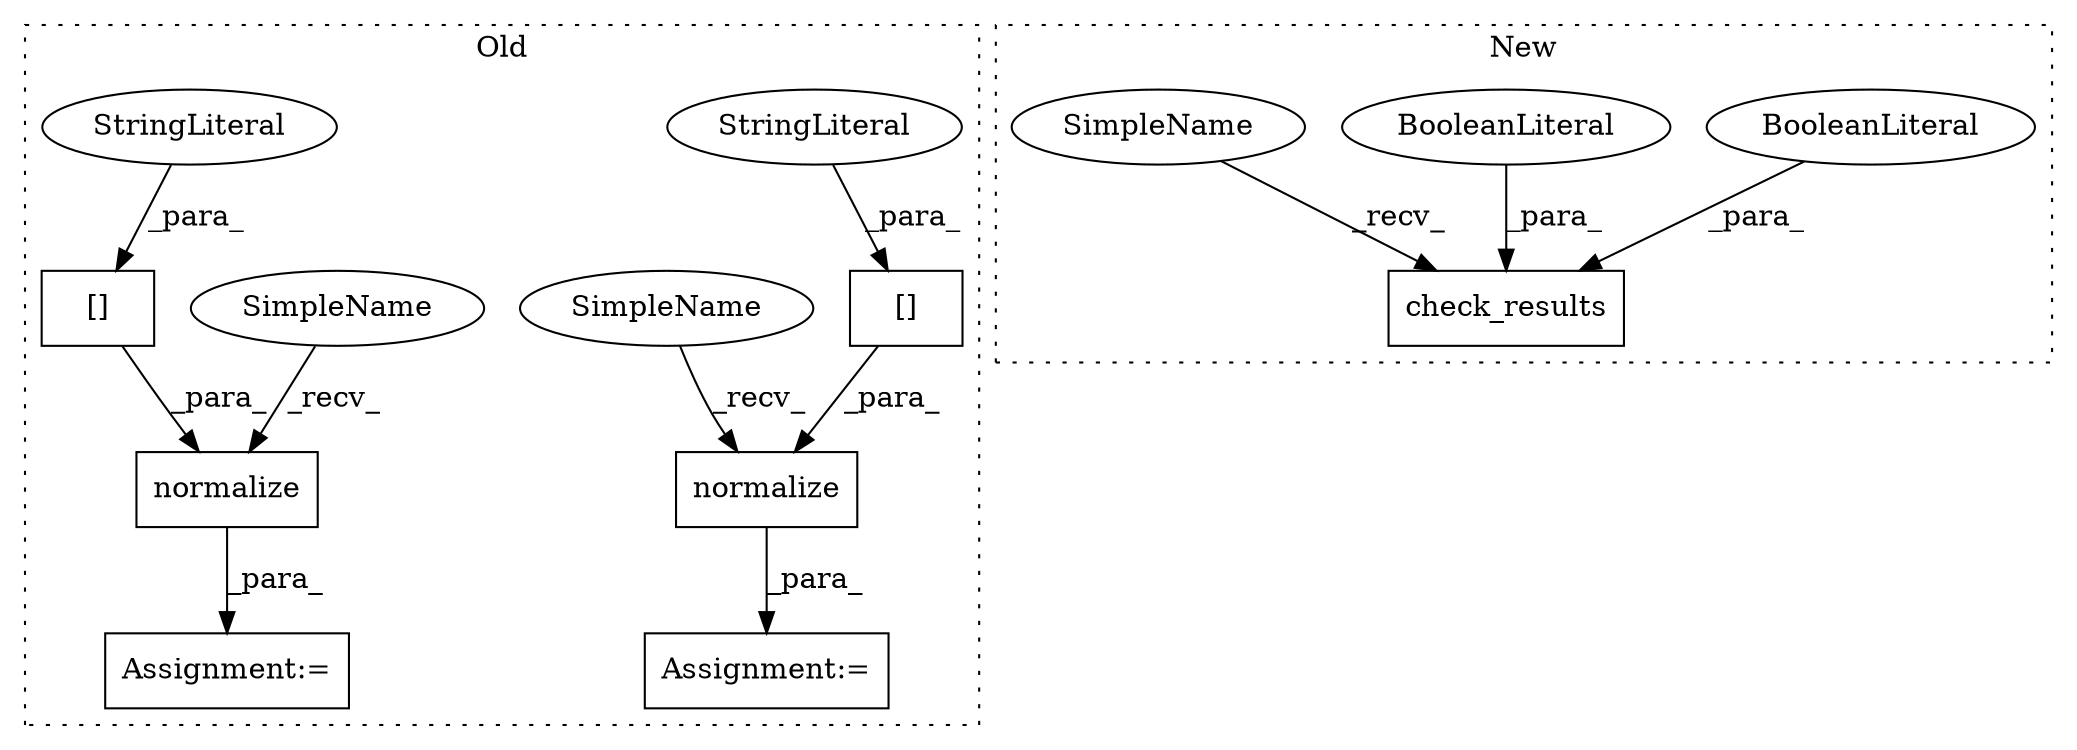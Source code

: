 digraph G {
subgraph cluster0 {
1 [label="normalize" a="32" s="3212,3242" l="10,1" shape="box"];
3 [label="[]" a="2" s="3222,3241" l="9,1" shape="box"];
4 [label="normalize" a="32" s="3160,3189" l="10,1" shape="box"];
5 [label="[]" a="2" s="3170,3188" l="8,1" shape="box"];
6 [label="Assignment:=" a="7" s="3206" l="1" shape="box"];
7 [label="Assignment:=" a="7" s="3154" l="1" shape="box"];
8 [label="StringLiteral" a="45" s="3231" l="10" shape="ellipse"];
9 [label="StringLiteral" a="45" s="3178" l="10" shape="ellipse"];
12 [label="SimpleName" a="42" s="3207" l="4" shape="ellipse"];
13 [label="SimpleName" a="42" s="3155" l="4" shape="ellipse"];
label = "Old";
style="dotted";
}
subgraph cluster1 {
2 [label="check_results" a="32" s="6331,6371" l="14,1" shape="box"];
10 [label="BooleanLiteral" a="9" s="6362" l="4" shape="ellipse"];
11 [label="BooleanLiteral" a="9" s="6367" l="4" shape="ellipse"];
14 [label="SimpleName" a="42" s="6326" l="4" shape="ellipse"];
label = "New";
style="dotted";
}
1 -> 6 [label="_para_"];
3 -> 1 [label="_para_"];
4 -> 7 [label="_para_"];
5 -> 4 [label="_para_"];
8 -> 3 [label="_para_"];
9 -> 5 [label="_para_"];
10 -> 2 [label="_para_"];
11 -> 2 [label="_para_"];
12 -> 1 [label="_recv_"];
13 -> 4 [label="_recv_"];
14 -> 2 [label="_recv_"];
}